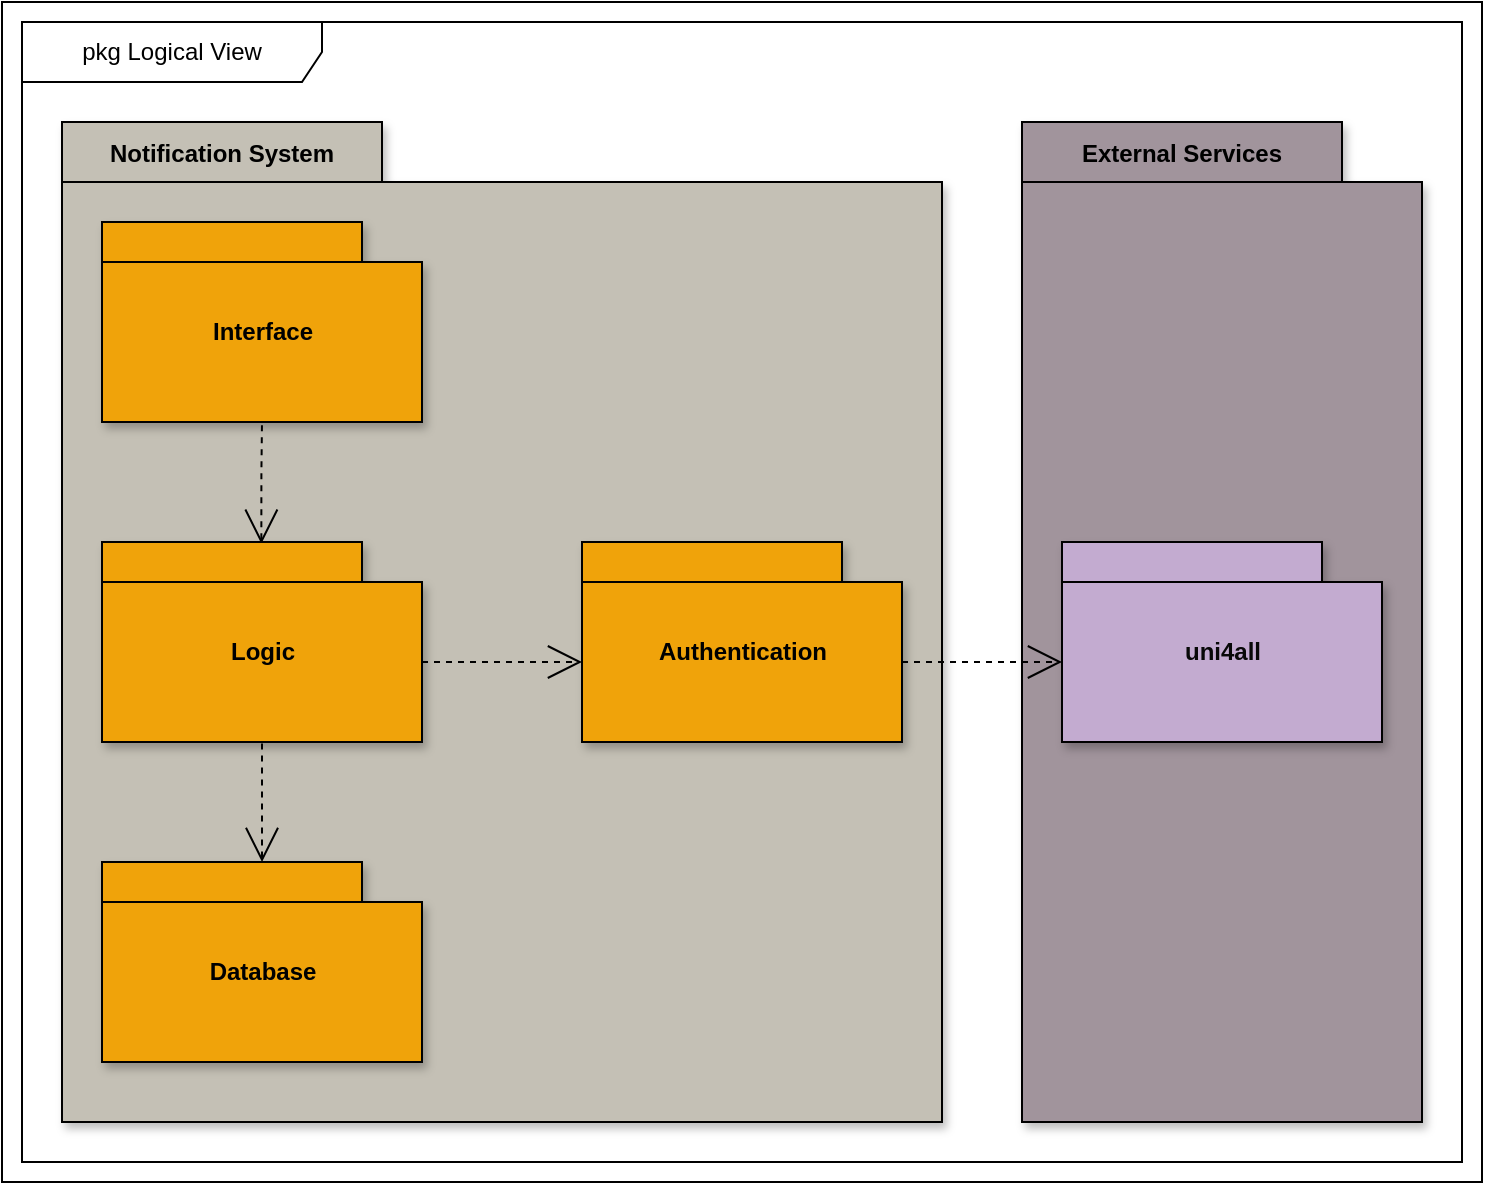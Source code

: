 <mxfile version="17.4.6" type="device"><diagram id="gjbMbXXpYeAElC_8iHjC" name="Page-1"><mxGraphModel dx="1483" dy="750" grid="1" gridSize="10" guides="1" tooltips="1" connect="1" arrows="1" fold="1" page="1" pageScale="1" pageWidth="1100" pageHeight="850" math="0" shadow="0"><root><mxCell id="0"/><mxCell id="1" parent="0"/><mxCell id="LpxSGvfKFJUwSWB0k5NW-5" value="" style="rounded=0;whiteSpace=wrap;html=1;fontColor=#080808;strokeColor=#000000;fillColor=none;" parent="1" vertex="1"><mxGeometry x="10" y="10" width="740" height="590" as="geometry"/></mxCell><mxCell id="g5_2DKtZWwy7aEi1CpXa-18" value="pkg Logical View" style="shape=umlFrame;whiteSpace=wrap;html=1;width=150;height=30;" parent="1" vertex="1"><mxGeometry x="20" y="20" width="720" height="570" as="geometry"/></mxCell><mxCell id="hWSRg__Y8LYa7V7nkGdA-2" value="" style="shape=folder;fontStyle=1;spacingTop=10;tabWidth=160;tabHeight=30;tabPosition=left;html=1;fontColor=#F0F0F0;fillColor=#A1949C;strokeColor=#000000;shadow=1;" vertex="1" parent="1"><mxGeometry x="520" y="70" width="200" height="500" as="geometry"/></mxCell><mxCell id="hWSRg__Y8LYa7V7nkGdA-1" value="" style="shape=folder;fontStyle=1;spacingTop=10;tabWidth=160;tabHeight=30;tabPosition=left;html=1;fontColor=#F0F0F0;fillColor=#C4C0B5;strokeColor=#000000;shadow=1;" vertex="1" parent="1"><mxGeometry x="40" y="70" width="440" height="500" as="geometry"/></mxCell><mxCell id="g5_2DKtZWwy7aEi1CpXa-5" value="Interface" style="shape=folder;fontStyle=1;spacingTop=10;tabWidth=130;tabHeight=20;tabPosition=left;html=1;fillColor=#f0a30a;fontColor=#000000;strokeColor=#000000;shadow=1;sketch=0;gradientColor=none;labelBorderColor=none;" parent="1" vertex="1"><mxGeometry x="60" y="120" width="160" height="100" as="geometry"/></mxCell><mxCell id="g5_2DKtZWwy7aEi1CpXa-17" style="edgeStyle=orthogonalEdgeStyle;rounded=0;orthogonalLoop=1;jettySize=auto;html=1;exitX=0.5;exitY=0;exitDx=0;exitDy=0;exitPerimeter=0;entryX=0.5;entryY=1;entryDx=0;entryDy=0;entryPerimeter=0;dashed=1;startArrow=open;startFill=0;endArrow=none;endFill=0;startSize=15;fillColor=none;strokeColor=#000000;" parent="1" source="g5_2DKtZWwy7aEi1CpXa-6" target="g5_2DKtZWwy7aEi1CpXa-8" edge="1"><mxGeometry relative="1" as="geometry"/></mxCell><mxCell id="g5_2DKtZWwy7aEi1CpXa-6" value="Database" style="shape=folder;fontStyle=1;spacingTop=10;tabWidth=130;tabHeight=20;tabPosition=left;html=1;fillColor=#f0a30a;fontColor=#000000;strokeColor=#000000;shadow=1;sketch=0;gradientColor=none;labelBorderColor=none;" parent="1" vertex="1"><mxGeometry x="60" y="440" width="160" height="100" as="geometry"/></mxCell><mxCell id="LpxSGvfKFJUwSWB0k5NW-4" style="edgeStyle=orthogonalEdgeStyle;rounded=0;orthogonalLoop=1;jettySize=auto;html=1;exitX=0;exitY=0;exitDx=160;exitDy=60;exitPerimeter=0;entryX=0;entryY=0;entryDx=0;entryDy=60;entryPerimeter=0;dashed=1;endArrow=open;endFill=0;startSize=15;endSize=15;sourcePerimeterSpacing=15;strokeColor=#000000;" parent="1" source="g5_2DKtZWwy7aEi1CpXa-7" target="LpxSGvfKFJUwSWB0k5NW-3" edge="1"><mxGeometry relative="1" as="geometry"/></mxCell><mxCell id="g5_2DKtZWwy7aEi1CpXa-7" value="Authentication" style="shape=folder;fontStyle=1;spacingTop=10;tabWidth=130;tabHeight=20;tabPosition=left;html=1;fillColor=#f0a30a;fontColor=#000000;strokeColor=#000000;shadow=1;sketch=0;gradientColor=none;labelBorderColor=none;" parent="1" vertex="1"><mxGeometry x="300" y="280" width="160" height="100" as="geometry"/></mxCell><mxCell id="g5_2DKtZWwy7aEi1CpXa-16" style="edgeStyle=orthogonalEdgeStyle;rounded=0;orthogonalLoop=1;jettySize=auto;html=1;exitX=0.498;exitY=0.009;exitDx=0;exitDy=0;exitPerimeter=0;entryX=0.5;entryY=1;entryDx=0;entryDy=0;entryPerimeter=0;dashed=1;startArrow=open;startFill=0;endArrow=none;endFill=0;startSize=15;fillColor=none;strokeColor=#000000;" parent="1" source="g5_2DKtZWwy7aEi1CpXa-8" target="g5_2DKtZWwy7aEi1CpXa-5" edge="1"><mxGeometry relative="1" as="geometry"/></mxCell><mxCell id="LpxSGvfKFJUwSWB0k5NW-2" style="edgeStyle=orthogonalEdgeStyle;rounded=0;orthogonalLoop=1;jettySize=auto;html=1;exitX=0;exitY=0;exitDx=160;exitDy=60;exitPerimeter=0;entryX=0;entryY=0;entryDx=0;entryDy=60;entryPerimeter=0;dashed=1;endArrow=open;endFill=0;startSize=15;sourcePerimeterSpacing=15;endSize=15;strokeColor=#000000;" parent="1" source="g5_2DKtZWwy7aEi1CpXa-8" target="g5_2DKtZWwy7aEi1CpXa-7" edge="1"><mxGeometry relative="1" as="geometry"/></mxCell><mxCell id="g5_2DKtZWwy7aEi1CpXa-8" value="Logic" style="shape=folder;fontStyle=1;spacingTop=10;tabWidth=130;tabHeight=20;tabPosition=left;html=1;fillColor=#f0a30a;fontColor=#000000;strokeColor=#000000;shadow=1;sketch=0;gradientColor=none;labelBorderColor=none;" parent="1" vertex="1"><mxGeometry x="60" y="280" width="160" height="100" as="geometry"/></mxCell><mxCell id="LpxSGvfKFJUwSWB0k5NW-3" value="&lt;font color=&quot;#080808&quot;&gt;uni4all&lt;/font&gt;" style="shape=folder;fontStyle=1;spacingTop=10;tabWidth=130;tabHeight=20;tabPosition=left;html=1;fillColor=#C3ABD0;fontColor=#ffffff;strokeColor=#000000;shadow=1;sketch=0;labelBorderColor=none;" parent="1" vertex="1"><mxGeometry x="540" y="280" width="160" height="100" as="geometry"/></mxCell><mxCell id="hWSRg__Y8LYa7V7nkGdA-3" value="External Services" style="text;align=center;fontStyle=1;verticalAlign=middle;spacingLeft=3;spacingRight=3;strokeColor=none;rotatable=0;points=[[0,0.5],[1,0.5]];portConstraint=eastwest;shadow=1;fontColor=#000000;fillColor=none;" vertex="1" parent="1"><mxGeometry x="520" y="70" width="160" height="30" as="geometry"/></mxCell><mxCell id="hWSRg__Y8LYa7V7nkGdA-4" value="Notification System" style="text;align=center;fontStyle=1;verticalAlign=middle;spacingLeft=3;spacingRight=3;strokeColor=none;rotatable=0;points=[[0,0.5],[1,0.5]];portConstraint=eastwest;shadow=1;fontColor=#000000;fillColor=none;" vertex="1" parent="1"><mxGeometry x="40" y="70" width="160" height="30" as="geometry"/></mxCell></root></mxGraphModel></diagram></mxfile>